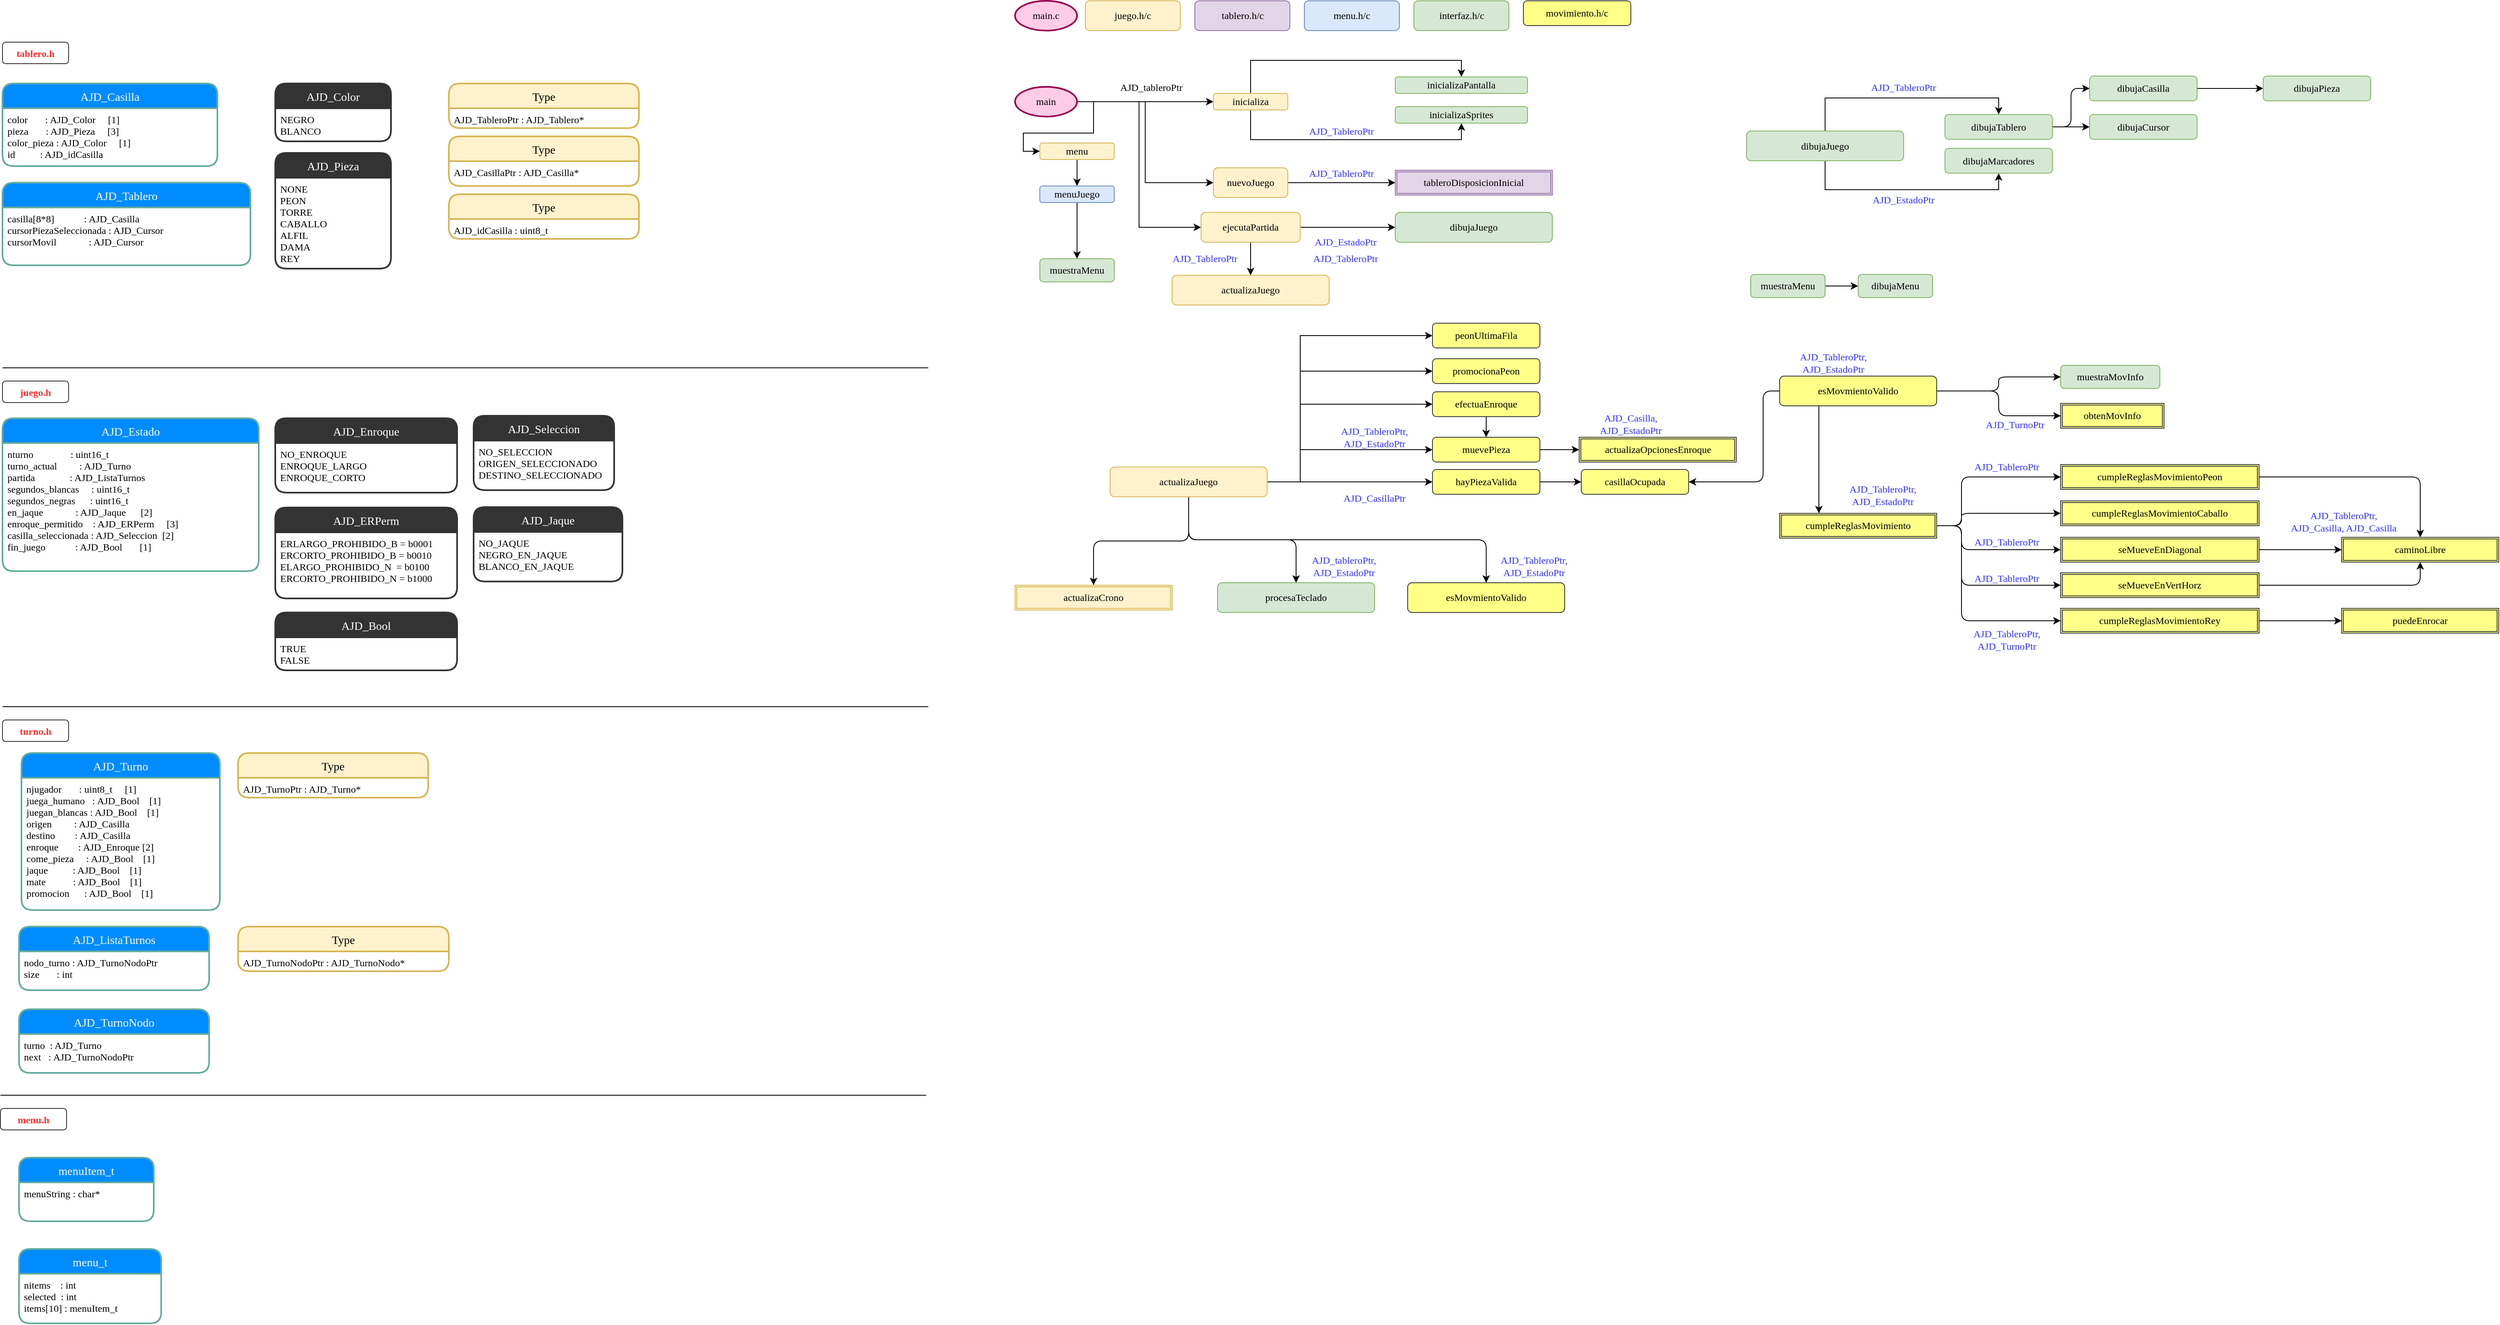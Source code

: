 <mxfile version="12.1.3" type="device" pages="1"><diagram id="zQfxaoqOVSF6XR4k9fx5" name="Page-1"><mxGraphModel dx="1606" dy="1242" grid="1" gridSize="10" guides="1" tooltips="1" connect="1" arrows="1" fold="1" page="0" pageScale="1" pageWidth="1169" pageHeight="827" math="0" shadow="0"><root><mxCell id="0"/><mxCell id="1" parent="0"/><mxCell id="9mrimBCahRJzXP1bLE8M-1" value="AJD_Casilla" style="swimlane;childLayout=stackLayout;horizontal=1;startSize=30;horizontalStack=0;fillColor=#008cff;fontColor=#FFFFFF;rounded=1;fontSize=14;fontStyle=0;strokeWidth=2;resizeParent=0;resizeLast=1;shadow=0;dashed=0;align=center;fontFamily=Monaco;glass=0;swimlaneLine=1;comic=0;strokeColor=#67AB9F;spacingTop=0;spacingLeft=0;spacingBottom=0;spacingRight=0;spacing=0;labelBorderColor=none;" parent="1" vertex="1"><mxGeometry x="30" y="60" width="260" height="100" as="geometry"/></mxCell><mxCell id="9mrimBCahRJzXP1bLE8M-2" value="color       : AJD_Color     [1]&#10;pieza       : AJD_Pieza     [3]&#10;color_pieza : AJD_Color     [1]&#10;id          : AJD_idCasilla" style="align=left;strokeColor=none;fillColor=none;spacingLeft=4;fontSize=12;verticalAlign=top;resizable=0;rotatable=0;part=1;fontFamily=Monaco;labelBackgroundColor=#ffffff;" parent="9mrimBCahRJzXP1bLE8M-1" vertex="1"><mxGeometry y="30" width="260" height="70" as="geometry"/></mxCell><mxCell id="9mrimBCahRJzXP1bLE8M-3" value="AJD_Color" style="swimlane;childLayout=stackLayout;horizontal=1;startSize=30;horizontalStack=0;fillColor=#333333;rounded=1;fontSize=14;fontStyle=0;strokeWidth=2;resizeParent=0;resizeLast=1;shadow=0;dashed=0;align=center;fontFamily=Monaco;glass=0;swimlaneLine=1;comic=0;strokeColor=#333333;spacingTop=0;spacingLeft=0;spacingBottom=0;spacingRight=0;spacing=0;labelBorderColor=none;swimlaneFillColor=none;fontColor=#FFFFFF;" parent="1" vertex="1"><mxGeometry x="360" y="60" width="140" height="70" as="geometry"><mxRectangle x="280" y="50" width="110" height="30" as="alternateBounds"/></mxGeometry></mxCell><mxCell id="9mrimBCahRJzXP1bLE8M-4" value="NEGRO&#10;BLANCO" style="align=left;strokeColor=none;fillColor=none;spacingLeft=4;fontSize=12;verticalAlign=top;resizable=0;rotatable=0;part=1;fontFamily=Monaco;labelBackgroundColor=#ffffff;" parent="9mrimBCahRJzXP1bLE8M-3" vertex="1"><mxGeometry y="30" width="140" height="40" as="geometry"/></mxCell><mxCell id="9mrimBCahRJzXP1bLE8M-8" value="AJD_Pieza" style="swimlane;childLayout=stackLayout;horizontal=1;startSize=30;horizontalStack=0;fillColor=#333333;rounded=1;fontSize=14;fontStyle=0;strokeWidth=2;resizeParent=0;resizeLast=1;shadow=0;dashed=0;align=center;fontFamily=Monaco;glass=0;swimlaneLine=1;comic=0;strokeColor=#333333;spacingTop=0;spacingLeft=0;spacingBottom=0;spacingRight=0;spacing=0;labelBorderColor=none;swimlaneFillColor=none;fontColor=#FFFFFF;" parent="1" vertex="1"><mxGeometry x="360" y="144" width="140" height="140" as="geometry"><mxRectangle x="440" y="50" width="110" height="30" as="alternateBounds"/></mxGeometry></mxCell><mxCell id="9mrimBCahRJzXP1bLE8M-9" value="NONE&#10;PEON&#10;TORRE&#10;CABALLO&#10;ALFIL&#10;DAMA&#10;REY" style="align=left;strokeColor=none;fillColor=none;spacingLeft=4;fontSize=12;verticalAlign=top;resizable=0;rotatable=0;part=1;fontFamily=Monaco;labelBackgroundColor=#ffffff;" parent="9mrimBCahRJzXP1bLE8M-8" vertex="1"><mxGeometry y="30" width="140" height="110" as="geometry"/></mxCell><mxCell id="9mrimBCahRJzXP1bLE8M-11" value="Type" style="swimlane;childLayout=stackLayout;horizontal=1;startSize=30;horizontalStack=0;fillColor=#fff2cc;rounded=1;fontSize=14;fontStyle=0;strokeWidth=2;resizeParent=0;resizeLast=1;shadow=0;dashed=0;align=center;fontFamily=Monaco;glass=0;swimlaneLine=1;comic=0;strokeColor=#d6b656;spacingTop=0;spacingLeft=0;spacingBottom=0;spacingRight=0;spacing=0;labelBorderColor=none;swimlaneFillColor=none;" parent="1" vertex="1"><mxGeometry x="570" y="194" width="230" height="54" as="geometry"><mxRectangle x="280" y="50" width="110" height="30" as="alternateBounds"/></mxGeometry></mxCell><mxCell id="9mrimBCahRJzXP1bLE8M-12" value="AJD_idCasilla : uint8_t" style="align=left;strokeColor=none;fillColor=none;spacingLeft=4;fontSize=12;verticalAlign=top;resizable=0;rotatable=0;part=1;fontFamily=Monaco;labelBackgroundColor=#ffffff;" parent="9mrimBCahRJzXP1bLE8M-11" vertex="1"><mxGeometry y="30" width="230" height="24" as="geometry"/></mxCell><mxCell id="9mrimBCahRJzXP1bLE8M-33" value="Type" style="swimlane;childLayout=stackLayout;horizontal=1;startSize=30;horizontalStack=0;fillColor=#fff2cc;rounded=1;fontSize=14;fontStyle=0;strokeWidth=2;resizeParent=0;resizeLast=1;shadow=0;dashed=0;align=center;fontFamily=Monaco;glass=0;swimlaneLine=1;comic=0;strokeColor=#d6b656;spacingTop=0;spacingLeft=0;spacingBottom=0;spacingRight=0;spacing=0;labelBorderColor=none;swimlaneFillColor=none;" parent="1" vertex="1"><mxGeometry x="570" y="60" width="230" height="54" as="geometry"><mxRectangle x="280" y="50" width="110" height="30" as="alternateBounds"/></mxGeometry></mxCell><mxCell id="9mrimBCahRJzXP1bLE8M-34" value="AJD_TableroPtr : AJD_Tablero*" style="align=left;strokeColor=none;fillColor=none;spacingLeft=4;fontSize=12;verticalAlign=top;resizable=0;rotatable=0;part=1;fontFamily=Monaco;labelBackgroundColor=#ffffff;" parent="9mrimBCahRJzXP1bLE8M-33" vertex="1"><mxGeometry y="30" width="230" height="24" as="geometry"/></mxCell><mxCell id="9mrimBCahRJzXP1bLE8M-17" value="" style="line;strokeWidth=1;fillColor=none;align=left;verticalAlign=middle;spacingTop=-1;spacingLeft=3;spacingRight=3;rotatable=0;labelPosition=right;points=[];portConstraint=eastwest;rounded=1;shadow=0;glass=0;comic=0;labelBackgroundColor=#FFF2CC;fontFamily=Monaco;fontColor=#FF3333;html=0;" parent="1" vertex="1"><mxGeometry x="30" y="400" width="1120" height="8" as="geometry"/></mxCell><mxCell id="9mrimBCahRJzXP1bLE8M-18" value="tablero.h" style="text;align=center;fontStyle=1;verticalAlign=middle;spacingLeft=3;spacingRight=3;strokeColor=#333333;rotatable=0;points=[[0,0.5],[1,0.5]];portConstraint=eastwest;rounded=1;shadow=0;glass=0;comic=0;labelBackgroundColor=none;fillColor=#FFFFFF;fontFamily=Monaco;fontColor=#FF3333;html=0;" parent="1" vertex="1"><mxGeometry x="30" y="10" width="80" height="26" as="geometry"/></mxCell><mxCell id="9mrimBCahRJzXP1bLE8M-20" value="juego.h" style="text;align=center;fontStyle=1;verticalAlign=middle;spacingLeft=3;spacingRight=3;strokeColor=#333333;rotatable=0;points=[[0,0.5],[1,0.5]];portConstraint=eastwest;rounded=1;shadow=0;glass=0;comic=0;labelBackgroundColor=none;fillColor=#FFFFFF;fontFamily=Monaco;fontColor=#FF3333;html=0;" parent="1" vertex="1"><mxGeometry x="30" y="420" width="80" height="26" as="geometry"/></mxCell><mxCell id="9mrimBCahRJzXP1bLE8M-24" value="AJD_Estado" style="swimlane;childLayout=stackLayout;horizontal=1;startSize=30;horizontalStack=0;fillColor=#008cff;fontColor=#FFFFFF;rounded=1;fontSize=14;fontStyle=0;strokeWidth=2;resizeParent=0;resizeLast=1;shadow=0;dashed=0;align=center;fontFamily=Monaco;glass=0;swimlaneLine=1;comic=0;strokeColor=#67AB9F;spacingTop=0;spacingLeft=0;spacingBottom=0;spacingRight=0;spacing=0;labelBorderColor=none;" parent="1" vertex="1"><mxGeometry x="30" y="465" width="310" height="185" as="geometry"/></mxCell><mxCell id="9mrimBCahRJzXP1bLE8M-25" value="nturno               : uint16_t       &#10;turno_actual         : AJD_Turno&#10;partida              : AJD_ListaTurnos&#10;segundos_blancas     : uint16_t       &#10;segundos_negras      : uint16_t       &#10;en_jaque             : AJD_Jaque      [2]&#10;enroque_permitido    : AJD_ERPerm     [3]&#10;casilla_seleccionada : AJD_Seleccion  [2]&#10;fin_juego            : AJD_Bool       [1]&#10;" style="align=left;strokeColor=none;fillColor=none;spacingLeft=4;fontSize=12;verticalAlign=top;resizable=0;rotatable=0;part=1;fontFamily=Monaco;labelBackgroundColor=#ffffff;" parent="9mrimBCahRJzXP1bLE8M-24" vertex="1"><mxGeometry y="30" width="310" height="155" as="geometry"/></mxCell><mxCell id="9mrimBCahRJzXP1bLE8M-27" value="AJD_Turno" style="swimlane;childLayout=stackLayout;horizontal=1;startSize=30;horizontalStack=0;fillColor=#008cff;fontColor=#FFFFFF;rounded=1;fontSize=14;fontStyle=0;strokeWidth=2;resizeParent=0;resizeLast=1;shadow=0;dashed=0;align=center;fontFamily=Monaco;glass=0;swimlaneLine=1;comic=0;strokeColor=#67AB9F;spacingTop=0;spacingLeft=0;spacingBottom=0;spacingRight=0;spacing=0;labelBorderColor=none;" parent="1" vertex="1"><mxGeometry x="53" y="870" width="240" height="190" as="geometry"/></mxCell><mxCell id="9mrimBCahRJzXP1bLE8M-28" value="njugador       : uint8_t     [1]&#10;juega_humano   : AJD_Bool    [1]&#10;juegan_blancas : AJD_Bool    [1]&#10;origen         : AJD_Casilla &#10;destino        : AJD_Casilla&#10;enroque        : AJD_Enroque [2]&#10;come_pieza     : AJD_Bool    [1]&#10;jaque          : AJD_Bool    [1]&#10;mate           : AJD_Bool    [1]&#10;promocion      : AJD_Bool    [1]" style="align=left;strokeColor=none;fillColor=none;spacingLeft=4;fontSize=12;verticalAlign=top;resizable=0;rotatable=0;part=1;fontFamily=Monaco;labelBackgroundColor=#ffffff;" parent="9mrimBCahRJzXP1bLE8M-27" vertex="1"><mxGeometry y="30" width="240" height="160" as="geometry"/></mxCell><mxCell id="9mrimBCahRJzXP1bLE8M-29" value="turno.h" style="text;align=center;fontStyle=1;verticalAlign=middle;spacingLeft=3;spacingRight=3;strokeColor=#333333;rotatable=0;points=[[0,0.5],[1,0.5]];portConstraint=eastwest;rounded=1;shadow=0;glass=0;comic=0;labelBackgroundColor=none;fillColor=#FFFFFF;fontFamily=Monaco;fontColor=#FF3333;html=0;" parent="1" vertex="1"><mxGeometry x="30" y="830" width="80" height="26" as="geometry"/></mxCell><mxCell id="9mrimBCahRJzXP1bLE8M-30" value="AJD_Enroque" style="swimlane;childLayout=stackLayout;horizontal=1;startSize=30;horizontalStack=0;fillColor=#333333;rounded=1;fontSize=14;fontStyle=0;strokeWidth=2;resizeParent=0;resizeLast=1;shadow=0;dashed=0;align=center;fontFamily=Monaco;glass=0;swimlaneLine=1;comic=0;strokeColor=#333333;spacingTop=0;spacingLeft=0;spacingBottom=0;spacingRight=0;spacing=0;labelBorderColor=none;swimlaneFillColor=none;fontColor=#FFFFFF;" parent="1" vertex="1"><mxGeometry x="360" y="465" width="220" height="90" as="geometry"><mxRectangle x="280" y="50" width="110" height="30" as="alternateBounds"/></mxGeometry></mxCell><mxCell id="9mrimBCahRJzXP1bLE8M-31" value="NO_ENROQUE &#10;ENROQUE_LARGO&#10;ENROQUE_CORTO" style="align=left;strokeColor=none;fillColor=none;spacingLeft=4;fontSize=12;verticalAlign=top;resizable=0;rotatable=0;part=1;fontFamily=Monaco;labelBackgroundColor=#ffffff;" parent="9mrimBCahRJzXP1bLE8M-30" vertex="1"><mxGeometry y="30" width="220" height="60" as="geometry"/></mxCell><mxCell id="9mrimBCahRJzXP1bLE8M-32" value="" style="line;strokeWidth=1;fillColor=none;align=left;verticalAlign=middle;spacingTop=-1;spacingLeft=3;spacingRight=3;rotatable=0;labelPosition=right;points=[];portConstraint=eastwest;rounded=1;shadow=0;glass=0;comic=0;labelBackgroundColor=#FFF2CC;fontFamily=Monaco;fontColor=#FF3333;html=0;" parent="1" vertex="1"><mxGeometry x="30" y="810" width="1120" height="8" as="geometry"/></mxCell><mxCell id="9mrimBCahRJzXP1bLE8M-35" value="Type" style="swimlane;childLayout=stackLayout;horizontal=1;startSize=30;horizontalStack=0;fillColor=#fff2cc;rounded=1;fontSize=14;fontStyle=0;strokeWidth=2;resizeParent=0;resizeLast=1;shadow=0;dashed=0;align=center;fontFamily=Monaco;glass=0;swimlaneLine=1;comic=0;strokeColor=#d6b656;spacingTop=0;spacingLeft=0;spacingBottom=0;spacingRight=0;spacing=0;labelBorderColor=none;swimlaneFillColor=none;" parent="1" vertex="1"><mxGeometry x="570" y="124" width="230" height="60" as="geometry"><mxRectangle x="280" y="50" width="110" height="30" as="alternateBounds"/></mxGeometry></mxCell><mxCell id="9mrimBCahRJzXP1bLE8M-36" value="AJD_CasillaPtr : AJD_Casilla*" style="align=left;strokeColor=none;fillColor=none;spacingLeft=4;fontSize=12;verticalAlign=top;resizable=0;rotatable=0;part=1;fontFamily=Monaco;labelBackgroundColor=#ffffff;" parent="9mrimBCahRJzXP1bLE8M-35" vertex="1"><mxGeometry y="30" width="230" height="30" as="geometry"/></mxCell><mxCell id="9mrimBCahRJzXP1bLE8M-39" value="AJD_Tablero" style="swimlane;childLayout=stackLayout;horizontal=1;startSize=30;horizontalStack=0;fillColor=#008cff;fontColor=#FFFFFF;rounded=1;fontSize=14;fontStyle=0;strokeWidth=2;resizeParent=0;resizeLast=1;shadow=0;dashed=0;align=center;fontFamily=Monaco;glass=0;swimlaneLine=1;comic=0;strokeColor=#67AB9F;spacingTop=0;spacingLeft=0;spacingBottom=0;spacingRight=0;spacing=0;labelBorderColor=none;" parent="1" vertex="1"><mxGeometry x="30" y="180" width="300" height="100" as="geometry"/></mxCell><mxCell id="9mrimBCahRJzXP1bLE8M-40" value="casilla[8*8]            : AJD_Casilla &#10;cursorPiezaSeleccionada : AJD_Cursor  &#10;cursorMovil             : AJD_Cursor " style="align=left;strokeColor=none;fillColor=none;spacingLeft=4;fontSize=12;verticalAlign=top;resizable=0;rotatable=0;part=1;fontFamily=Monaco;labelBackgroundColor=#ffffff;" parent="9mrimBCahRJzXP1bLE8M-39" vertex="1"><mxGeometry y="30" width="300" height="70" as="geometry"/></mxCell><mxCell id="9mrimBCahRJzXP1bLE8M-41" value="AJD_Jaque" style="swimlane;childLayout=stackLayout;horizontal=1;startSize=30;horizontalStack=0;fillColor=#333333;rounded=1;fontSize=14;fontStyle=0;strokeWidth=2;resizeParent=0;resizeLast=1;shadow=0;dashed=0;align=center;fontFamily=Monaco;glass=0;swimlaneLine=1;comic=0;strokeColor=#333333;spacingTop=0;spacingLeft=0;spacingBottom=0;spacingRight=0;spacing=0;labelBorderColor=none;swimlaneFillColor=none;fontColor=#FFFFFF;" parent="1" vertex="1"><mxGeometry x="600" y="572.5" width="180" height="90" as="geometry"><mxRectangle x="280" y="50" width="110" height="30" as="alternateBounds"/></mxGeometry></mxCell><mxCell id="9mrimBCahRJzXP1bLE8M-42" value="NO_JAQUE&#10;NEGRO_EN_JAQUE&#10;BLANCO_EN_JAQUE&#10;" style="align=left;strokeColor=none;fillColor=none;spacingLeft=4;fontSize=12;verticalAlign=top;resizable=0;rotatable=0;part=1;fontFamily=Monaco;labelBackgroundColor=#ffffff;" parent="9mrimBCahRJzXP1bLE8M-41" vertex="1"><mxGeometry y="30" width="180" height="60" as="geometry"/></mxCell><mxCell id="9mrimBCahRJzXP1bLE8M-43" value="AJD_ERPerm" style="swimlane;childLayout=stackLayout;horizontal=1;startSize=30;horizontalStack=0;fillColor=#333333;rounded=1;fontSize=14;fontStyle=0;strokeWidth=2;resizeParent=0;resizeLast=1;shadow=0;dashed=0;align=center;fontFamily=Monaco;glass=0;swimlaneLine=1;comic=0;strokeColor=#333333;spacingTop=0;spacingLeft=0;spacingBottom=0;spacingRight=0;spacing=0;labelBorderColor=none;swimlaneFillColor=none;fontColor=#FFFFFF;" parent="1" vertex="1"><mxGeometry x="360" y="573" width="220" height="110" as="geometry"><mxRectangle x="280" y="50" width="110" height="30" as="alternateBounds"/></mxGeometry></mxCell><mxCell id="9mrimBCahRJzXP1bLE8M-44" value="ERLARGO_PROHIBIDO_B = b0001&#10;ERCORTO_PROHIBIDO_B = b0010&#10;ELARGO_PROHIBIDO_N  = b0100&#10;ERCORTO_PROHIBIDO_N = b1000" style="align=left;strokeColor=none;fillColor=none;spacingLeft=4;fontSize=12;verticalAlign=top;resizable=0;rotatable=0;part=1;fontFamily=Monaco;labelBackgroundColor=#ffffff;" parent="9mrimBCahRJzXP1bLE8M-43" vertex="1"><mxGeometry y="30" width="220" height="80" as="geometry"/></mxCell><mxCell id="9mrimBCahRJzXP1bLE8M-45" value="AJD_Seleccion" style="swimlane;childLayout=stackLayout;horizontal=1;startSize=30;horizontalStack=0;fillColor=#333333;rounded=1;fontSize=14;fontStyle=0;strokeWidth=2;resizeParent=0;resizeLast=1;shadow=0;dashed=0;align=center;fontFamily=Monaco;glass=0;swimlaneLine=1;comic=0;strokeColor=#333333;spacingTop=0;spacingLeft=0;spacingBottom=0;spacingRight=0;spacing=0;labelBorderColor=none;swimlaneFillColor=none;fontColor=#FFFFFF;" parent="1" vertex="1"><mxGeometry x="600" y="462" width="170" height="90" as="geometry"><mxRectangle x="280" y="50" width="110" height="30" as="alternateBounds"/></mxGeometry></mxCell><mxCell id="9mrimBCahRJzXP1bLE8M-46" value="NO_SELECCION&#10;ORIGEN_SELECCIONADO&#10;DESTINO_SELECCIONADO" style="align=left;strokeColor=none;fillColor=none;spacingLeft=4;fontSize=12;verticalAlign=top;resizable=0;rotatable=0;part=1;fontFamily=Monaco;labelBackgroundColor=#ffffff;" parent="9mrimBCahRJzXP1bLE8M-45" vertex="1"><mxGeometry y="30" width="170" height="60" as="geometry"/></mxCell><mxCell id="9mrimBCahRJzXP1bLE8M-47" value="Type" style="swimlane;childLayout=stackLayout;horizontal=1;startSize=30;horizontalStack=0;fillColor=#fff2cc;rounded=1;fontSize=14;fontStyle=0;strokeWidth=2;resizeParent=0;resizeLast=1;shadow=0;dashed=0;align=center;fontFamily=Monaco;glass=0;swimlaneLine=1;comic=0;strokeColor=#d6b656;spacingTop=0;spacingLeft=0;spacingBottom=0;spacingRight=0;spacing=0;labelBorderColor=none;swimlaneFillColor=none;" parent="1" vertex="1"><mxGeometry x="315" y="870" width="230" height="54" as="geometry"><mxRectangle x="280" y="50" width="110" height="30" as="alternateBounds"/></mxGeometry></mxCell><mxCell id="9mrimBCahRJzXP1bLE8M-48" value="AJD_TurnoPtr : AJD_Turno*" style="align=left;strokeColor=none;fillColor=none;spacingLeft=4;fontSize=12;verticalAlign=top;resizable=0;rotatable=0;part=1;fontFamily=Monaco;labelBackgroundColor=#ffffff;" parent="9mrimBCahRJzXP1bLE8M-47" vertex="1"><mxGeometry y="30" width="230" height="24" as="geometry"/></mxCell><mxCell id="9mrimBCahRJzXP1bLE8M-49" value="AJD_ListaTurnos" style="swimlane;childLayout=stackLayout;horizontal=1;startSize=30;horizontalStack=0;fillColor=#008cff;fontColor=#FFFFFF;rounded=1;fontSize=14;fontStyle=0;strokeWidth=2;resizeParent=0;resizeLast=1;shadow=0;dashed=0;align=center;fontFamily=Monaco;glass=0;swimlaneLine=1;comic=0;strokeColor=#67AB9F;spacingTop=0;spacingLeft=0;spacingBottom=0;spacingRight=0;spacing=0;labelBorderColor=none;" parent="1" vertex="1"><mxGeometry x="50" y="1080" width="230" height="77" as="geometry"/></mxCell><mxCell id="9mrimBCahRJzXP1bLE8M-50" value="nodo_turno : AJD_TurnoNodoPtr&#10;size       : int" style="align=left;strokeColor=none;fillColor=none;spacingLeft=4;fontSize=12;verticalAlign=top;resizable=0;rotatable=0;part=1;fontFamily=Monaco;labelBackgroundColor=#ffffff;" parent="9mrimBCahRJzXP1bLE8M-49" vertex="1"><mxGeometry y="30" width="230" height="47" as="geometry"/></mxCell><mxCell id="9mrimBCahRJzXP1bLE8M-51" value="AJD_TurnoNodo" style="swimlane;childLayout=stackLayout;horizontal=1;startSize=30;horizontalStack=0;fillColor=#008cff;fontColor=#FFFFFF;rounded=1;fontSize=14;fontStyle=0;strokeWidth=2;resizeParent=0;resizeLast=1;shadow=0;dashed=0;align=center;fontFamily=Monaco;glass=0;swimlaneLine=1;comic=0;strokeColor=#67AB9F;spacingTop=0;spacingLeft=0;spacingBottom=0;spacingRight=0;spacing=0;labelBorderColor=none;" parent="1" vertex="1"><mxGeometry x="50" y="1180" width="230" height="77" as="geometry"/></mxCell><mxCell id="9mrimBCahRJzXP1bLE8M-52" value="turno  : AJD_Turno&#10;next   : AJD_TurnoNodoPtr" style="align=left;strokeColor=none;fillColor=none;spacingLeft=4;fontSize=12;verticalAlign=top;resizable=0;rotatable=0;part=1;fontFamily=Monaco;labelBackgroundColor=#ffffff;" parent="9mrimBCahRJzXP1bLE8M-51" vertex="1"><mxGeometry y="30" width="230" height="47" as="geometry"/></mxCell><mxCell id="9mrimBCahRJzXP1bLE8M-54" value="Type" style="swimlane;childLayout=stackLayout;horizontal=1;startSize=30;horizontalStack=0;fillColor=#fff2cc;rounded=1;fontSize=14;fontStyle=0;strokeWidth=2;resizeParent=0;resizeLast=1;shadow=0;dashed=0;align=center;fontFamily=Monaco;glass=0;swimlaneLine=1;comic=0;strokeColor=#d6b656;spacingTop=0;spacingLeft=0;spacingBottom=0;spacingRight=0;spacing=0;labelBorderColor=none;swimlaneFillColor=none;" parent="1" vertex="1"><mxGeometry x="315" y="1080" width="255" height="54" as="geometry"><mxRectangle x="280" y="50" width="110" height="30" as="alternateBounds"/></mxGeometry></mxCell><mxCell id="9mrimBCahRJzXP1bLE8M-55" value="AJD_TurnoNodoPtr : AJD_TurnoNodo*" style="align=left;strokeColor=none;fillColor=none;spacingLeft=4;fontSize=12;verticalAlign=top;resizable=0;rotatable=0;part=1;fontFamily=Monaco;labelBackgroundColor=#ffffff;" parent="9mrimBCahRJzXP1bLE8M-54" vertex="1"><mxGeometry y="30" width="255" height="24" as="geometry"/></mxCell><mxCell id="jd3iiRORUSYObwr9IQbr-2" value="AJD_Bool" style="swimlane;childLayout=stackLayout;horizontal=1;startSize=30;horizontalStack=0;fillColor=#333333;rounded=1;fontSize=14;fontStyle=0;strokeWidth=2;resizeParent=0;resizeLast=1;shadow=0;dashed=0;align=center;fontFamily=Monaco;glass=0;swimlaneLine=1;comic=0;strokeColor=#333333;spacingTop=0;spacingLeft=0;spacingBottom=0;spacingRight=0;spacing=0;labelBorderColor=none;swimlaneFillColor=none;fontColor=#FFFFFF;" parent="1" vertex="1"><mxGeometry x="360" y="700" width="220" height="70" as="geometry"><mxRectangle x="280" y="50" width="110" height="30" as="alternateBounds"/></mxGeometry></mxCell><mxCell id="jd3iiRORUSYObwr9IQbr-3" value="TRUE&#10;FALSE" style="align=left;strokeColor=none;fillColor=none;spacingLeft=4;fontSize=12;verticalAlign=top;resizable=0;rotatable=0;part=1;fontFamily=Monaco;labelBackgroundColor=#ffffff;" parent="jd3iiRORUSYObwr9IQbr-2" vertex="1"><mxGeometry y="30" width="220" height="40" as="geometry"/></mxCell><mxCell id="8O5giBLAOMgONJkZpwer-6" style="edgeStyle=orthogonalEdgeStyle;rounded=0;orthogonalLoop=1;jettySize=auto;html=1;exitX=0.5;exitY=0;exitDx=0;exitDy=0;entryX=0.5;entryY=0;entryDx=0;entryDy=0;" parent="1" source="LcUVL3EZc08em3406ksH-3" target="LcUVL3EZc08em3406ksH-9" edge="1"><mxGeometry relative="1" as="geometry"/></mxCell><mxCell id="8O5giBLAOMgONJkZpwer-8" style="edgeStyle=orthogonalEdgeStyle;rounded=0;orthogonalLoop=1;jettySize=auto;html=1;exitX=0.5;exitY=1;exitDx=0;exitDy=0;entryX=0.5;entryY=1;entryDx=0;entryDy=0;" parent="1" source="LcUVL3EZc08em3406ksH-3" target="LcUVL3EZc08em3406ksH-10" edge="1"><mxGeometry relative="1" as="geometry"/></mxCell><mxCell id="LcUVL3EZc08em3406ksH-3" value="inicializa" style="rounded=1;whiteSpace=wrap;html=1;fontFamily=Monaco;fillColor=#fff2cc;strokeColor=#d6b656;" parent="1" vertex="1"><mxGeometry x="1495" y="72" width="90" height="20" as="geometry"/></mxCell><mxCell id="LcUVL3EZc08em3406ksH-4" value="tableroDisposicionInicial" style="shape=ext;double=1;rounded=0;whiteSpace=wrap;html=1;fontFamily=Monaco;fillColor=#e1d5e7;strokeColor=#9673a6;" parent="1" vertex="1"><mxGeometry x="1715" y="165" width="190" height="30" as="geometry"/></mxCell><mxCell id="LcUVL3EZc08em3406ksH-7" style="edgeStyle=orthogonalEdgeStyle;rounded=0;orthogonalLoop=1;jettySize=auto;html=1;exitX=1;exitY=0.5;exitDx=0;exitDy=0;exitPerimeter=0;fontFamily=Monaco;" parent="1" source="LcUVL3EZc08em3406ksH-5" target="LcUVL3EZc08em3406ksH-3" edge="1"><mxGeometry relative="1" as="geometry"/></mxCell><mxCell id="LcUVL3EZc08em3406ksH-19" style="edgeStyle=orthogonalEdgeStyle;rounded=0;orthogonalLoop=1;jettySize=auto;html=1;exitX=1;exitY=0.5;exitDx=0;exitDy=0;exitPerimeter=0;entryX=0;entryY=0.5;entryDx=0;entryDy=0;fontFamily=Monaco;" parent="1" source="LcUVL3EZc08em3406ksH-5" target="LcUVL3EZc08em3406ksH-16" edge="1"><mxGeometry relative="1" as="geometry"/></mxCell><mxCell id="LcUVL3EZc08em3406ksH-20" style="edgeStyle=orthogonalEdgeStyle;rounded=0;orthogonalLoop=1;jettySize=auto;html=1;exitX=1;exitY=0.5;exitDx=0;exitDy=0;exitPerimeter=0;entryX=0;entryY=0.5;entryDx=0;entryDy=0;fontFamily=Monaco;" parent="1" source="LcUVL3EZc08em3406ksH-5" target="LcUVL3EZc08em3406ksH-18" edge="1"><mxGeometry relative="1" as="geometry"/></mxCell><mxCell id="IJX_t83rrkzG_IqqbTQi-6" style="edgeStyle=orthogonalEdgeStyle;rounded=0;orthogonalLoop=1;jettySize=auto;html=1;exitX=1;exitY=0.5;exitDx=0;exitDy=0;exitPerimeter=0;entryX=0;entryY=0.5;entryDx=0;entryDy=0;" parent="1" source="LcUVL3EZc08em3406ksH-5" target="IJX_t83rrkzG_IqqbTQi-3" edge="1"><mxGeometry relative="1" as="geometry"><Array as="points"><mxPoint x="1405" y="82"/><mxPoint x="1405" y="234"/></Array></mxGeometry></mxCell><mxCell id="LcUVL3EZc08em3406ksH-5" value="main" style="strokeWidth=2;html=1;shape=mxgraph.flowchart.start_1;whiteSpace=wrap;fontFamily=Monaco;strokeColor=#99004D;fillColor=#FFCCE6;" parent="1" vertex="1"><mxGeometry x="1255" y="64" width="75" height="36" as="geometry"/></mxCell><mxCell id="LcUVL3EZc08em3406ksH-8" value="AJD_tableroPtr" style="text;html=1;strokeColor=none;fillColor=none;align=center;verticalAlign=middle;whiteSpace=wrap;rounded=0;fontFamily=Monaco;" parent="1" vertex="1"><mxGeometry x="1365" y="55" width="110" height="20" as="geometry"/></mxCell><mxCell id="LcUVL3EZc08em3406ksH-9" value="inicializaPantalla" style="rounded=1;whiteSpace=wrap;html=1;fontFamily=Monaco;fillColor=#d5e8d4;strokeColor=#82b366;" parent="1" vertex="1"><mxGeometry x="1715" y="52" width="160" height="20" as="geometry"/></mxCell><mxCell id="LcUVL3EZc08em3406ksH-10" value="inicializaSprites" style="rounded=1;whiteSpace=wrap;html=1;fontFamily=Monaco;fillColor=#d5e8d4;strokeColor=#82b366;" parent="1" vertex="1"><mxGeometry x="1715" y="88" width="160" height="20" as="geometry"/></mxCell><mxCell id="LcUVL3EZc08em3406ksH-14" value="AJD_TableroPtr" style="text;html=1;strokeColor=none;fillColor=none;align=center;verticalAlign=middle;whiteSpace=wrap;rounded=0;fontFamily=Monaco;fontColor=#3333FF;" parent="1" vertex="1"><mxGeometry x="1595" y="108" width="110" height="20" as="geometry"/></mxCell><mxCell id="IJX_t83rrkzG_IqqbTQi-10" value="" style="edgeStyle=orthogonalEdgeStyle;rounded=0;orthogonalLoop=1;jettySize=auto;html=1;" parent="1" source="LcUVL3EZc08em3406ksH-16" target="IJX_t83rrkzG_IqqbTQi-9" edge="1"><mxGeometry relative="1" as="geometry"/></mxCell><mxCell id="LcUVL3EZc08em3406ksH-16" value="menu" style="rounded=1;whiteSpace=wrap;html=1;fontFamily=Monaco;fillColor=#fff2cc;strokeColor=#d6b656;" parent="1" vertex="1"><mxGeometry x="1285" y="132" width="90" height="20" as="geometry"/></mxCell><mxCell id="8O5giBLAOMgONJkZpwer-27" value="" style="edgeStyle=orthogonalEdgeStyle;rounded=1;orthogonalLoop=1;jettySize=auto;html=1;" parent="1" source="IJX_t83rrkzG_IqqbTQi-9" target="8O5giBLAOMgONJkZpwer-26" edge="1"><mxGeometry relative="1" as="geometry"/></mxCell><mxCell id="IJX_t83rrkzG_IqqbTQi-9" value="menuJuego" style="rounded=1;whiteSpace=wrap;html=1;fontFamily=Monaco;fillColor=#dae8fc;strokeColor=#6c8ebf;" parent="1" vertex="1"><mxGeometry x="1285" y="184" width="90" height="20" as="geometry"/></mxCell><mxCell id="8O5giBLAOMgONJkZpwer-26" value="muestraMenu" style="rounded=1;whiteSpace=wrap;html=1;fontFamily=Monaco;fillColor=#d5e8d4;strokeColor=#82b366;" parent="1" vertex="1"><mxGeometry x="1285" y="272" width="90" height="28" as="geometry"/></mxCell><mxCell id="LcUVL3EZc08em3406ksH-21" style="edgeStyle=orthogonalEdgeStyle;rounded=0;orthogonalLoop=1;jettySize=auto;html=1;exitX=1;exitY=0.5;exitDx=0;exitDy=0;fontFamily=Monaco;" parent="1" source="LcUVL3EZc08em3406ksH-18" target="LcUVL3EZc08em3406ksH-4" edge="1"><mxGeometry relative="1" as="geometry"/></mxCell><mxCell id="LcUVL3EZc08em3406ksH-18" value="nuevoJuego" style="rounded=1;whiteSpace=wrap;html=1;fontFamily=Monaco;fillColor=#fff2cc;strokeColor=#d6b656;" parent="1" vertex="1"><mxGeometry x="1495" y="162" width="90" height="36" as="geometry"/></mxCell><mxCell id="LcUVL3EZc08em3406ksH-22" value="AJD_TableroPtr" style="text;html=1;strokeColor=none;fillColor=none;align=center;verticalAlign=middle;whiteSpace=wrap;rounded=0;fontFamily=Monaco;fontColor=#3333FF;" parent="1" vertex="1"><mxGeometry x="1595" y="159" width="110" height="20" as="geometry"/></mxCell><mxCell id="IJX_t83rrkzG_IqqbTQi-5" value="" style="edgeStyle=orthogonalEdgeStyle;rounded=0;orthogonalLoop=1;jettySize=auto;html=1;" parent="1" source="IJX_t83rrkzG_IqqbTQi-3" target="IJX_t83rrkzG_IqqbTQi-4" edge="1"><mxGeometry relative="1" as="geometry"/></mxCell><mxCell id="8O5giBLAOMgONJkZpwer-2" style="edgeStyle=orthogonalEdgeStyle;rounded=0;orthogonalLoop=1;jettySize=auto;html=1;exitX=0.5;exitY=1;exitDx=0;exitDy=0;entryX=0.5;entryY=0;entryDx=0;entryDy=0;" parent="1" source="IJX_t83rrkzG_IqqbTQi-3" target="8O5giBLAOMgONJkZpwer-9" edge="1"><mxGeometry relative="1" as="geometry"/></mxCell><mxCell id="IJX_t83rrkzG_IqqbTQi-3" value="ejecutaPartida" style="rounded=1;whiteSpace=wrap;html=1;fontFamily=Monaco;fillColor=#fff2cc;strokeColor=#d6b656;" parent="1" vertex="1"><mxGeometry x="1480" y="216" width="120" height="36" as="geometry"/></mxCell><mxCell id="IJX_t83rrkzG_IqqbTQi-4" value="dibujaJuego" style="rounded=1;whiteSpace=wrap;html=1;fontFamily=Monaco;fillColor=#d5e8d4;strokeColor=#82b366;" parent="1" vertex="1"><mxGeometry x="1715" y="216" width="190" height="36" as="geometry"/></mxCell><mxCell id="IJX_t83rrkzG_IqqbTQi-12" value="" style="edgeStyle=orthogonalEdgeStyle;rounded=1;orthogonalLoop=1;jettySize=auto;html=1;entryX=0.5;entryY=0;entryDx=0;entryDy=0;" parent="1" source="IJX_t83rrkzG_IqqbTQi-7" target="8O5giBLAOMgONJkZpwer-19" edge="1"><mxGeometry relative="1" as="geometry"><mxPoint x="1320" y="670" as="targetPoint"/></mxGeometry></mxCell><mxCell id="IJX_t83rrkzG_IqqbTQi-14" value="" style="edgeStyle=orthogonalEdgeStyle;orthogonalLoop=1;jettySize=auto;html=1;rounded=1;" parent="1" source="IJX_t83rrkzG_IqqbTQi-7" target="IJX_t83rrkzG_IqqbTQi-13" edge="1"><mxGeometry relative="1" as="geometry"/></mxCell><mxCell id="IJX_t83rrkzG_IqqbTQi-20" value="" style="edgeStyle=orthogonalEdgeStyle;rounded=0;orthogonalLoop=1;jettySize=auto;html=1;fontColor=#3333FF;" parent="1" source="IJX_t83rrkzG_IqqbTQi-7" target="IJX_t83rrkzG_IqqbTQi-19" edge="1"><mxGeometry relative="1" as="geometry"/></mxCell><mxCell id="IJX_t83rrkzG_IqqbTQi-25" style="edgeStyle=orthogonalEdgeStyle;rounded=1;orthogonalLoop=1;jettySize=auto;html=1;exitX=0.5;exitY=1;exitDx=0;exitDy=0;fontColor=#3333FF;entryX=0.5;entryY=0;entryDx=0;entryDy=0;" parent="1" source="IJX_t83rrkzG_IqqbTQi-7" target="IJX_t83rrkzG_IqqbTQi-26" edge="1"><mxGeometry relative="1" as="geometry"><mxPoint x="1840" y="624" as="targetPoint"/></mxGeometry></mxCell><mxCell id="IJX_t83rrkzG_IqqbTQi-32" style="edgeStyle=orthogonalEdgeStyle;rounded=0;orthogonalLoop=1;jettySize=auto;html=1;exitX=1;exitY=0.5;exitDx=0;exitDy=0;fontColor=#3333FF;entryX=0;entryY=0.5;entryDx=0;entryDy=0;" parent="1" source="IJX_t83rrkzG_IqqbTQi-7" target="IJX_t83rrkzG_IqqbTQi-30" edge="1"><mxGeometry relative="1" as="geometry"><mxPoint x="1632.5" y="454" as="targetPoint"/><Array as="points"><mxPoint x="1600" y="542"/><mxPoint x="1600" y="503"/></Array></mxGeometry></mxCell><mxCell id="IJX_t83rrkzG_IqqbTQi-33" style="edgeStyle=orthogonalEdgeStyle;rounded=0;orthogonalLoop=1;jettySize=auto;html=1;exitX=1;exitY=0.5;exitDx=0;exitDy=0;entryX=0;entryY=0.5;entryDx=0;entryDy=0;fontColor=#3333FF;" parent="1" source="IJX_t83rrkzG_IqqbTQi-7" target="IJX_t83rrkzG_IqqbTQi-31" edge="1"><mxGeometry relative="1" as="geometry"><Array as="points"><mxPoint x="1600" y="542"/><mxPoint x="1600" y="448"/></Array></mxGeometry></mxCell><mxCell id="IJX_t83rrkzG_IqqbTQi-38" style="edgeStyle=orthogonalEdgeStyle;rounded=0;orthogonalLoop=1;jettySize=auto;html=1;exitX=1;exitY=0.5;exitDx=0;exitDy=0;entryX=0;entryY=0.5;entryDx=0;entryDy=0;fontColor=#3333FF;" parent="1" source="IJX_t83rrkzG_IqqbTQi-7" target="IJX_t83rrkzG_IqqbTQi-35" edge="1"><mxGeometry relative="1" as="geometry"><Array as="points"><mxPoint x="1600" y="542"/><mxPoint x="1600" y="365"/></Array></mxGeometry></mxCell><mxCell id="IJX_t83rrkzG_IqqbTQi-39" style="edgeStyle=orthogonalEdgeStyle;rounded=0;orthogonalLoop=1;jettySize=auto;html=1;exitX=1;exitY=0.5;exitDx=0;exitDy=0;entryX=0;entryY=0.5;entryDx=0;entryDy=0;fontColor=#3333FF;" parent="1" source="IJX_t83rrkzG_IqqbTQi-7" target="IJX_t83rrkzG_IqqbTQi-37" edge="1"><mxGeometry relative="1" as="geometry"><Array as="points"><mxPoint x="1600" y="542"/><mxPoint x="1600" y="408"/></Array></mxGeometry></mxCell><mxCell id="IJX_t83rrkzG_IqqbTQi-7" value="actualizaJuego" style="rounded=1;whiteSpace=wrap;html=1;fontFamily=Monaco;fillColor=#fff2cc;strokeColor=#d6b656;" parent="1" vertex="1"><mxGeometry x="1370" y="524" width="190" height="36" as="geometry"/></mxCell><mxCell id="Fs0EV7dhqo1cB_s403hh-35" value="" style="edgeStyle=orthogonalEdgeStyle;rounded=1;orthogonalLoop=1;jettySize=auto;html=1;" parent="1" source="IJX_t83rrkzG_IqqbTQi-19" target="Fs0EV7dhqo1cB_s403hh-34" edge="1"><mxGeometry relative="1" as="geometry"/></mxCell><mxCell id="IJX_t83rrkzG_IqqbTQi-19" value="hayPiezaValida" style="rounded=1;whiteSpace=wrap;html=1;fontFamily=Monaco;fillColor=#ffff88;strokeColor=#36393d;" parent="1" vertex="1"><mxGeometry x="1760" y="527" width="130" height="30" as="geometry"/></mxCell><mxCell id="Fs0EV7dhqo1cB_s403hh-34" value="casillaOcupada" style="rounded=1;whiteSpace=wrap;html=1;fontFamily=Monaco;fillColor=#ffff88;strokeColor=#36393d;" parent="1" vertex="1"><mxGeometry x="1940" y="527" width="130" height="30" as="geometry"/></mxCell><mxCell id="IJX_t83rrkzG_IqqbTQi-13" value="procesaTeclado" style="rounded=1;whiteSpace=wrap;html=1;fontFamily=Monaco;fillColor=#d5e8d4;strokeColor=#82b366;" parent="1" vertex="1"><mxGeometry x="1500" y="664" width="190" height="36" as="geometry"/></mxCell><mxCell id="IJX_t83rrkzG_IqqbTQi-15" value="AJD_TableroPtr" style="text;html=1;strokeColor=none;fillColor=none;align=center;verticalAlign=middle;whiteSpace=wrap;rounded=0;fontFamily=Monaco;fontColor=#3333FF;" parent="1" vertex="1"><mxGeometry x="1430" y="262" width="110" height="20" as="geometry"/></mxCell><mxCell id="IJX_t83rrkzG_IqqbTQi-16" value="AJD_EstadoPtr" style="text;html=1;strokeColor=none;fillColor=none;align=center;verticalAlign=middle;whiteSpace=wrap;rounded=0;fontFamily=Monaco;fontColor=#3333FF;" parent="1" vertex="1"><mxGeometry x="1600" y="242" width="110" height="20" as="geometry"/></mxCell><mxCell id="IJX_t83rrkzG_IqqbTQi-18" value="AJD_tableroPtr,&lt;br&gt;AJD_EstadoPtr" style="text;html=1;strokeColor=none;fillColor=none;align=center;verticalAlign=middle;whiteSpace=wrap;rounded=0;fontFamily=Monaco;fontColor=#3333FF;" parent="1" vertex="1"><mxGeometry x="1597.5" y="634" width="110" height="20" as="geometry"/></mxCell><mxCell id="IJX_t83rrkzG_IqqbTQi-22" value="AJD_TableroPtr, AJD_EstadoPtr" style="text;html=1;strokeColor=none;fillColor=none;align=center;verticalAlign=middle;whiteSpace=wrap;rounded=0;fontFamily=Monaco;fontColor=#3333FF;" parent="1" vertex="1"><mxGeometry x="1635" y="478" width="110" height="20" as="geometry"/></mxCell><mxCell id="IJX_t83rrkzG_IqqbTQi-24" value="AJD_CasillaPtr" style="text;html=1;strokeColor=none;fillColor=none;align=center;verticalAlign=middle;whiteSpace=wrap;rounded=0;fontFamily=Monaco;fontColor=#3333FF;" parent="1" vertex="1"><mxGeometry x="1635" y="552" width="110" height="20" as="geometry"/></mxCell><mxCell id="IJX_t83rrkzG_IqqbTQi-26" value="esMovmientoValido" style="rounded=1;whiteSpace=wrap;html=1;fontFamily=Monaco;fillColor=#ffff88;strokeColor=#36393d;" parent="1" vertex="1"><mxGeometry x="1730" y="664" width="190" height="36" as="geometry"/></mxCell><mxCell id="IJX_t83rrkzG_IqqbTQi-27" value="AJD_TableroPtr, AJD_EstadoPtr" style="text;html=1;strokeColor=none;fillColor=none;align=center;verticalAlign=middle;whiteSpace=wrap;rounded=0;fontFamily=Monaco;fontColor=#3333FF;" parent="1" vertex="1"><mxGeometry x="1827.5" y="634" width="110" height="20" as="geometry"/></mxCell><mxCell id="Fs0EV7dhqo1cB_s403hh-32" style="edgeStyle=orthogonalEdgeStyle;rounded=1;orthogonalLoop=1;jettySize=auto;html=1;exitX=1;exitY=0.5;exitDx=0;exitDy=0;entryX=0;entryY=0.5;entryDx=0;entryDy=0;" parent="1" source="IJX_t83rrkzG_IqqbTQi-30" target="Fs0EV7dhqo1cB_s403hh-31" edge="1"><mxGeometry relative="1" as="geometry"/></mxCell><mxCell id="IJX_t83rrkzG_IqqbTQi-30" value="muevePieza" style="rounded=1;whiteSpace=wrap;html=1;fontFamily=Monaco;fillColor=#ffff88;strokeColor=#36393d;" parent="1" vertex="1"><mxGeometry x="1760" y="488" width="130" height="30" as="geometry"/></mxCell><mxCell id="Fs0EV7dhqo1cB_s403hh-66" style="edgeStyle=orthogonalEdgeStyle;rounded=1;orthogonalLoop=1;jettySize=auto;html=1;exitX=0.5;exitY=1;exitDx=0;exitDy=0;entryX=0.5;entryY=0;entryDx=0;entryDy=0;" parent="1" source="IJX_t83rrkzG_IqqbTQi-31" target="IJX_t83rrkzG_IqqbTQi-30" edge="1"><mxGeometry relative="1" as="geometry"/></mxCell><mxCell id="IJX_t83rrkzG_IqqbTQi-31" value="efectuaEnroque" style="rounded=1;whiteSpace=wrap;html=1;fontFamily=Monaco;fillColor=#ffff88;strokeColor=#36393d;" parent="1" vertex="1"><mxGeometry x="1760" y="433" width="130" height="30" as="geometry"/></mxCell><mxCell id="IJX_t83rrkzG_IqqbTQi-35" value="peonUltimaFila" style="rounded=1;whiteSpace=wrap;html=1;fontFamily=Monaco;fillColor=#ffff88;strokeColor=#36393d;" parent="1" vertex="1"><mxGeometry x="1760" y="350" width="130" height="30" as="geometry"/></mxCell><mxCell id="IJX_t83rrkzG_IqqbTQi-37" value="promocionaPeon" style="rounded=1;whiteSpace=wrap;html=1;fontFamily=Monaco;fillColor=#ffff88;strokeColor=#36393d;" parent="1" vertex="1"><mxGeometry x="1760" y="393" width="130" height="30" as="geometry"/></mxCell><mxCell id="8O5giBLAOMgONJkZpwer-3" value="AJD_TableroPtr" style="text;html=1;strokeColor=none;fillColor=none;align=center;verticalAlign=middle;whiteSpace=wrap;rounded=0;fontFamily=Monaco;fontColor=#3333FF;" parent="1" vertex="1"><mxGeometry x="1600" y="262" width="110" height="20" as="geometry"/></mxCell><mxCell id="8O5giBLAOMgONJkZpwer-9" value="actualizaJuego" style="rounded=1;whiteSpace=wrap;html=1;fontFamily=Monaco;fillColor=#fff2cc;strokeColor=#d6b656;" parent="1" vertex="1"><mxGeometry x="1445" y="292" width="190" height="36" as="geometry"/></mxCell><mxCell id="8O5giBLAOMgONJkZpwer-13" style="edgeStyle=orthogonalEdgeStyle;rounded=0;orthogonalLoop=1;jettySize=auto;html=1;exitX=0.5;exitY=0;exitDx=0;exitDy=0;entryX=0.5;entryY=0;entryDx=0;entryDy=0;" parent="1" source="8O5giBLAOMgONJkZpwer-10" target="8O5giBLAOMgONJkZpwer-11" edge="1"><mxGeometry relative="1" as="geometry"/></mxCell><mxCell id="8O5giBLAOMgONJkZpwer-14" style="edgeStyle=orthogonalEdgeStyle;rounded=0;orthogonalLoop=1;jettySize=auto;html=1;exitX=0.5;exitY=1;exitDx=0;exitDy=0;entryX=0.5;entryY=1;entryDx=0;entryDy=0;" parent="1" source="8O5giBLAOMgONJkZpwer-10" target="8O5giBLAOMgONJkZpwer-12" edge="1"><mxGeometry relative="1" as="geometry"/></mxCell><mxCell id="8O5giBLAOMgONJkZpwer-10" value="dibujaJuego" style="rounded=1;whiteSpace=wrap;html=1;fontFamily=Monaco;fillColor=#d5e8d4;strokeColor=#82b366;" parent="1" vertex="1"><mxGeometry x="2140" y="117.5" width="190" height="36" as="geometry"/></mxCell><mxCell id="8O5giBLAOMgONJkZpwer-23" style="edgeStyle=orthogonalEdgeStyle;rounded=1;orthogonalLoop=1;jettySize=auto;html=1;exitX=1;exitY=0.5;exitDx=0;exitDy=0;entryX=0;entryY=0.5;entryDx=0;entryDy=0;" parent="1" source="8O5giBLAOMgONJkZpwer-11" target="8O5giBLAOMgONJkZpwer-21" edge="1"><mxGeometry relative="1" as="geometry"/></mxCell><mxCell id="8O5giBLAOMgONJkZpwer-25" style="edgeStyle=orthogonalEdgeStyle;rounded=1;orthogonalLoop=1;jettySize=auto;html=1;exitX=1;exitY=0.5;exitDx=0;exitDy=0;entryX=0;entryY=0.5;entryDx=0;entryDy=0;" parent="1" source="8O5giBLAOMgONJkZpwer-11" target="4i4BEaozbBJtOwisqcgg-1" edge="1"><mxGeometry relative="1" as="geometry"><mxPoint x="2530" y="59" as="targetPoint"/></mxGeometry></mxCell><mxCell id="8O5giBLAOMgONJkZpwer-11" value="dibujaTablero" style="rounded=1;whiteSpace=wrap;html=1;fontFamily=Monaco;fillColor=#d5e8d4;strokeColor=#82b366;" parent="1" vertex="1"><mxGeometry x="2380" y="97.5" width="130" height="30" as="geometry"/></mxCell><mxCell id="8O5giBLAOMgONJkZpwer-12" value="dibujaMarcadores" style="rounded=1;whiteSpace=wrap;html=1;fontFamily=Monaco;fillColor=#d5e8d4;strokeColor=#82b366;" parent="1" vertex="1"><mxGeometry x="2380" y="138.5" width="130" height="30" as="geometry"/></mxCell><mxCell id="8O5giBLAOMgONJkZpwer-15" value="AJD_EstadoPtr" style="text;html=1;strokeColor=none;fillColor=none;align=center;verticalAlign=middle;whiteSpace=wrap;rounded=0;fontFamily=Monaco;fontColor=#3333FF;" parent="1" vertex="1"><mxGeometry x="2275" y="190.5" width="110" height="20" as="geometry"/></mxCell><mxCell id="8O5giBLAOMgONJkZpwer-16" value="AJD_TableroPtr" style="text;html=1;strokeColor=none;fillColor=none;align=center;verticalAlign=middle;whiteSpace=wrap;rounded=0;fontFamily=Monaco;fontColor=#3333FF;" parent="1" vertex="1"><mxGeometry x="2275" y="54.5" width="110" height="20" as="geometry"/></mxCell><mxCell id="8O5giBLAOMgONJkZpwer-19" value="actualizaCrono" style="shape=ext;double=1;rounded=0;whiteSpace=wrap;html=1;fontFamily=Monaco;fillColor=#fff2cc;strokeColor=#d6b656;" parent="1" vertex="1"><mxGeometry x="1255" y="667" width="190" height="30" as="geometry"/></mxCell><mxCell id="8O5giBLAOMgONJkZpwer-21" value="dibujaCursor" style="rounded=1;whiteSpace=wrap;html=1;fontFamily=Monaco;fillColor=#d5e8d4;strokeColor=#82b366;" parent="1" vertex="1"><mxGeometry x="2555" y="97.5" width="130" height="30" as="geometry"/></mxCell><mxCell id="8O5giBLAOMgONJkZpwer-28" value="dibujaMenu" style="rounded=1;whiteSpace=wrap;html=1;fontFamily=Monaco;fillColor=#d5e8d4;strokeColor=#82b366;" parent="1" vertex="1"><mxGeometry x="2275" y="291" width="90" height="28" as="geometry"/></mxCell><mxCell id="8O5giBLAOMgONJkZpwer-31" style="edgeStyle=orthogonalEdgeStyle;rounded=1;orthogonalLoop=1;jettySize=auto;html=1;exitX=1;exitY=0.5;exitDx=0;exitDy=0;entryX=0;entryY=0.5;entryDx=0;entryDy=0;" parent="1" source="8O5giBLAOMgONJkZpwer-30" target="8O5giBLAOMgONJkZpwer-28" edge="1"><mxGeometry relative="1" as="geometry"/></mxCell><mxCell id="8O5giBLAOMgONJkZpwer-30" value="muestraMenu" style="rounded=1;whiteSpace=wrap;html=1;fontFamily=Monaco;fillColor=#d5e8d4;strokeColor=#82b366;" parent="1" vertex="1"><mxGeometry x="2145" y="291" width="90" height="28" as="geometry"/></mxCell><mxCell id="8O5giBLAOMgONJkZpwer-32" value="" style="line;strokeWidth=1;fillColor=none;align=left;verticalAlign=middle;spacingTop=-1;spacingLeft=3;spacingRight=3;rotatable=0;labelPosition=right;points=[];portConstraint=eastwest;rounded=1;shadow=0;glass=0;comic=0;labelBackgroundColor=#FFF2CC;fontFamily=Monaco;fontColor=#FF3333;html=0;" parent="1" vertex="1"><mxGeometry x="27.5" y="1280" width="1120" height="8" as="geometry"/></mxCell><mxCell id="8O5giBLAOMgONJkZpwer-33" value="menuItem_t" style="swimlane;childLayout=stackLayout;horizontal=1;startSize=30;horizontalStack=0;fillColor=#008cff;fontColor=#FFFFFF;rounded=1;fontSize=14;fontStyle=0;strokeWidth=2;resizeParent=0;resizeLast=1;shadow=0;dashed=0;align=center;fontFamily=Monaco;glass=0;swimlaneLine=1;comic=0;strokeColor=#67AB9F;spacingTop=0;spacingLeft=0;spacingBottom=0;spacingRight=0;spacing=0;labelBorderColor=none;" parent="1" vertex="1"><mxGeometry x="50" y="1359.5" width="163" height="77" as="geometry"/></mxCell><mxCell id="8O5giBLAOMgONJkZpwer-34" value="menuString : char*" style="align=left;strokeColor=none;fillColor=none;spacingLeft=4;fontSize=12;verticalAlign=top;resizable=0;rotatable=0;part=1;fontFamily=Monaco;labelBackgroundColor=#ffffff;" parent="8O5giBLAOMgONJkZpwer-33" vertex="1"><mxGeometry y="30" width="163" height="47" as="geometry"/></mxCell><mxCell id="8O5giBLAOMgONJkZpwer-35" value="menu_t" style="swimlane;childLayout=stackLayout;horizontal=1;startSize=30;horizontalStack=0;fillColor=#008cff;fontColor=#FFFFFF;rounded=1;fontSize=14;fontStyle=0;strokeWidth=2;resizeParent=0;resizeLast=1;shadow=0;dashed=0;align=center;fontFamily=Monaco;glass=0;swimlaneLine=1;comic=0;strokeColor=#67AB9F;spacingTop=0;spacingLeft=0;spacingBottom=0;spacingRight=0;spacing=0;labelBorderColor=none;" parent="1" vertex="1"><mxGeometry x="50" y="1470" width="172" height="90" as="geometry"/></mxCell><mxCell id="8O5giBLAOMgONJkZpwer-36" value="nitems    : int&#10;selected  : int&#10;items[10] : menuItem_t" style="align=left;strokeColor=none;fillColor=none;spacingLeft=4;fontSize=12;verticalAlign=top;resizable=0;rotatable=0;part=1;fontFamily=Monaco;labelBackgroundColor=#ffffff;" parent="8O5giBLAOMgONJkZpwer-35" vertex="1"><mxGeometry y="30" width="172" height="60" as="geometry"/></mxCell><mxCell id="4i4BEaozbBJtOwisqcgg-3" value="" style="edgeStyle=orthogonalEdgeStyle;rounded=0;orthogonalLoop=1;jettySize=auto;html=1;" parent="1" source="4i4BEaozbBJtOwisqcgg-1" target="4i4BEaozbBJtOwisqcgg-2" edge="1"><mxGeometry relative="1" as="geometry"/></mxCell><mxCell id="4i4BEaozbBJtOwisqcgg-1" value="dibujaCasilla" style="rounded=1;whiteSpace=wrap;html=1;fontFamily=Monaco;fillColor=#d5e8d4;strokeColor=#82b366;" parent="1" vertex="1"><mxGeometry x="2555" y="51" width="130" height="30" as="geometry"/></mxCell><mxCell id="4i4BEaozbBJtOwisqcgg-2" value="dibujaPieza" style="rounded=1;whiteSpace=wrap;html=1;fontFamily=Monaco;fillColor=#d5e8d4;strokeColor=#82b366;" parent="1" vertex="1"><mxGeometry x="2765" y="51" width="130" height="30" as="geometry"/></mxCell><mxCell id="4i4BEaozbBJtOwisqcgg-4" value="juego.h/c" style="rounded=1;whiteSpace=wrap;html=1;fontFamily=Monaco;fillColor=#fff2cc;strokeColor=#d6b656;" parent="1" vertex="1"><mxGeometry x="1340" y="-40" width="115" height="36" as="geometry"/></mxCell><mxCell id="4i4BEaozbBJtOwisqcgg-5" value="menu.h/c" style="rounded=1;whiteSpace=wrap;html=1;fontFamily=Monaco;fillColor=#dae8fc;strokeColor=#6c8ebf;" parent="1" vertex="1"><mxGeometry x="1605" y="-40" width="115" height="36" as="geometry"/></mxCell><mxCell id="4i4BEaozbBJtOwisqcgg-6" value="main.c" style="strokeWidth=2;html=1;shape=mxgraph.flowchart.start_1;whiteSpace=wrap;fontFamily=Monaco;strokeColor=#99004D;fillColor=#FFCCE6;" parent="1" vertex="1"><mxGeometry x="1255" y="-40" width="75" height="36" as="geometry"/></mxCell><mxCell id="4i4BEaozbBJtOwisqcgg-7" value="tablero.h/c" style="rounded=1;whiteSpace=wrap;html=1;fontFamily=Monaco;fillColor=#e1d5e7;strokeColor=#9673a6;" parent="1" vertex="1"><mxGeometry x="1472.5" y="-40" width="115" height="36" as="geometry"/></mxCell><mxCell id="4i4BEaozbBJtOwisqcgg-8" value="interfaz.h/c" style="rounded=1;whiteSpace=wrap;html=1;fontFamily=Monaco;fillColor=#d5e8d4;strokeColor=#82b366;" parent="1" vertex="1"><mxGeometry x="1737.5" y="-40" width="115" height="36" as="geometry"/></mxCell><mxCell id="4i4BEaozbBJtOwisqcgg-9" value="menu.h" style="text;align=center;fontStyle=1;verticalAlign=middle;spacingLeft=3;spacingRight=3;strokeColor=#333333;rotatable=0;points=[[0,0.5],[1,0.5]];portConstraint=eastwest;rounded=1;shadow=0;glass=0;comic=0;labelBackgroundColor=none;fillColor=#FFFFFF;fontFamily=Monaco;fontColor=#FF3333;html=0;" parent="1" vertex="1"><mxGeometry x="27.5" y="1300" width="80" height="26" as="geometry"/></mxCell><mxCell id="4i4BEaozbBJtOwisqcgg-13" value="muestraMovInfo" style="rounded=1;whiteSpace=wrap;html=1;fontFamily=Monaco;fillColor=#d5e8d4;strokeColor=#82b366;" parent="1" vertex="1"><mxGeometry x="2520" y="401" width="120" height="28" as="geometry"/></mxCell><mxCell id="Fs0EV7dhqo1cB_s403hh-8" style="edgeStyle=orthogonalEdgeStyle;rounded=1;orthogonalLoop=1;jettySize=auto;html=1;exitX=1;exitY=0.5;exitDx=0;exitDy=0;entryX=0;entryY=0.5;entryDx=0;entryDy=0;" parent="1" source="Fs0EV7dhqo1cB_s403hh-1" target="4i4BEaozbBJtOwisqcgg-13" edge="1"><mxGeometry relative="1" as="geometry"><mxPoint x="2370" y="409" as="targetPoint"/></mxGeometry></mxCell><mxCell id="Fs0EV7dhqo1cB_s403hh-9" style="edgeStyle=orthogonalEdgeStyle;rounded=1;orthogonalLoop=1;jettySize=auto;html=1;exitX=1;exitY=0.5;exitDx=0;exitDy=0;entryX=0;entryY=0.5;entryDx=0;entryDy=0;" parent="1" source="Fs0EV7dhqo1cB_s403hh-1" target="Fs0EV7dhqo1cB_s403hh-6" edge="1"><mxGeometry relative="1" as="geometry"/></mxCell><mxCell id="Fs0EV7dhqo1cB_s403hh-38" style="edgeStyle=orthogonalEdgeStyle;rounded=1;orthogonalLoop=1;jettySize=auto;html=1;exitX=0;exitY=0.5;exitDx=0;exitDy=0;entryX=1;entryY=0.5;entryDx=0;entryDy=0;" parent="1" source="Fs0EV7dhqo1cB_s403hh-1" target="Fs0EV7dhqo1cB_s403hh-34" edge="1"><mxGeometry relative="1" as="geometry"><Array as="points"><mxPoint x="2160" y="432"/><mxPoint x="2160" y="542"/></Array></mxGeometry></mxCell><mxCell id="Fs0EV7dhqo1cB_s403hh-59" style="edgeStyle=orthogonalEdgeStyle;rounded=1;orthogonalLoop=1;jettySize=auto;html=1;exitX=0.25;exitY=1;exitDx=0;exitDy=0;entryX=0.25;entryY=0;entryDx=0;entryDy=0;" parent="1" source="Fs0EV7dhqo1cB_s403hh-1" target="Fs0EV7dhqo1cB_s403hh-14" edge="1"><mxGeometry relative="1" as="geometry"/></mxCell><mxCell id="Fs0EV7dhqo1cB_s403hh-1" value="esMovmientoValido" style="rounded=1;whiteSpace=wrap;html=1;fontFamily=Monaco;fillColor=#ffff88;strokeColor=#36393d;" parent="1" vertex="1"><mxGeometry x="2180" y="414" width="190" height="36" as="geometry"/></mxCell><mxCell id="Fs0EV7dhqo1cB_s403hh-6" value="obtenMovInfo" style="shape=ext;double=1;rounded=0;whiteSpace=wrap;html=1;fontFamily=Monaco;fillColor=#ffff88;strokeColor=#36393d;" parent="1" vertex="1"><mxGeometry x="2520" y="447" width="125" height="30" as="geometry"/></mxCell><mxCell id="Fs0EV7dhqo1cB_s403hh-17" value="" style="edgeStyle=orthogonalEdgeStyle;rounded=1;orthogonalLoop=1;jettySize=auto;html=1;entryX=0;entryY=0.5;entryDx=0;entryDy=0;" parent="1" source="Fs0EV7dhqo1cB_s403hh-14" target="Fs0EV7dhqo1cB_s403hh-16" edge="1"><mxGeometry relative="1" as="geometry"><Array as="points"><mxPoint x="2400" y="595"/><mxPoint x="2400" y="536"/></Array></mxGeometry></mxCell><mxCell id="Fs0EV7dhqo1cB_s403hh-22" style="edgeStyle=orthogonalEdgeStyle;rounded=1;orthogonalLoop=1;jettySize=auto;html=1;exitX=1;exitY=0.5;exitDx=0;exitDy=0;entryX=0;entryY=0.5;entryDx=0;entryDy=0;" parent="1" source="Fs0EV7dhqo1cB_s403hh-14" target="Fs0EV7dhqo1cB_s403hh-18" edge="1"><mxGeometry relative="1" as="geometry"><Array as="points"><mxPoint x="2400" y="595"/><mxPoint x="2400" y="580"/></Array></mxGeometry></mxCell><mxCell id="Fs0EV7dhqo1cB_s403hh-23" style="edgeStyle=orthogonalEdgeStyle;rounded=1;orthogonalLoop=1;jettySize=auto;html=1;exitX=1;exitY=0.5;exitDx=0;exitDy=0;entryX=0;entryY=0.5;entryDx=0;entryDy=0;" parent="1" source="Fs0EV7dhqo1cB_s403hh-14" target="Fs0EV7dhqo1cB_s403hh-19" edge="1"><mxGeometry relative="1" as="geometry"><Array as="points"><mxPoint x="2400" y="595"/><mxPoint x="2400" y="624"/></Array></mxGeometry></mxCell><mxCell id="Fs0EV7dhqo1cB_s403hh-24" style="edgeStyle=orthogonalEdgeStyle;rounded=1;orthogonalLoop=1;jettySize=auto;html=1;exitX=1;exitY=0.5;exitDx=0;exitDy=0;entryX=0;entryY=0.5;entryDx=0;entryDy=0;" parent="1" source="Fs0EV7dhqo1cB_s403hh-14" target="Fs0EV7dhqo1cB_s403hh-20" edge="1"><mxGeometry relative="1" as="geometry"><Array as="points"><mxPoint x="2400" y="595"/><mxPoint x="2400" y="667"/></Array></mxGeometry></mxCell><mxCell id="Fs0EV7dhqo1cB_s403hh-28" style="edgeStyle=orthogonalEdgeStyle;rounded=1;orthogonalLoop=1;jettySize=auto;html=1;exitX=1;exitY=0.5;exitDx=0;exitDy=0;entryX=0;entryY=0.5;entryDx=0;entryDy=0;" parent="1" source="Fs0EV7dhqo1cB_s403hh-14" target="Fs0EV7dhqo1cB_s403hh-27" edge="1"><mxGeometry relative="1" as="geometry"><Array as="points"><mxPoint x="2400" y="595"/><mxPoint x="2400" y="710"/></Array></mxGeometry></mxCell><mxCell id="Fs0EV7dhqo1cB_s403hh-14" value="cumpleReglasMovimiento" style="shape=ext;double=1;rounded=0;whiteSpace=wrap;html=1;fontFamily=Monaco;fillColor=#ffff88;strokeColor=#36393d;" parent="1" vertex="1"><mxGeometry x="2180" y="580" width="190" height="30" as="geometry"/></mxCell><mxCell id="Fs0EV7dhqo1cB_s403hh-49" style="edgeStyle=orthogonalEdgeStyle;rounded=1;orthogonalLoop=1;jettySize=auto;html=1;exitX=1;exitY=0.5;exitDx=0;exitDy=0;" parent="1" source="Fs0EV7dhqo1cB_s403hh-16" target="Fs0EV7dhqo1cB_s403hh-48" edge="1"><mxGeometry relative="1" as="geometry"/></mxCell><mxCell id="Fs0EV7dhqo1cB_s403hh-16" value="cumpleReglasMovimientoPeon" style="shape=ext;double=1;rounded=0;whiteSpace=wrap;html=1;fontFamily=Monaco;fillColor=#ffff88;strokeColor=#36393d;" parent="1" vertex="1"><mxGeometry x="2520" y="521" width="240" height="30" as="geometry"/></mxCell><mxCell id="Fs0EV7dhqo1cB_s403hh-18" value="cumpleReglasMovimientoCaballo" style="shape=ext;double=1;rounded=0;whiteSpace=wrap;html=1;fontFamily=Monaco;fillColor=#ffff88;strokeColor=#36393d;" parent="1" vertex="1"><mxGeometry x="2520" y="565" width="240" height="30" as="geometry"/></mxCell><mxCell id="Fs0EV7dhqo1cB_s403hh-56" style="edgeStyle=orthogonalEdgeStyle;rounded=1;orthogonalLoop=1;jettySize=auto;html=1;exitX=1;exitY=0.5;exitDx=0;exitDy=0;" parent="1" source="Fs0EV7dhqo1cB_s403hh-19" target="Fs0EV7dhqo1cB_s403hh-48" edge="1"><mxGeometry relative="1" as="geometry"/></mxCell><mxCell id="Fs0EV7dhqo1cB_s403hh-19" value="seMueveEnDiagonal" style="shape=ext;double=1;rounded=0;whiteSpace=wrap;html=1;fontFamily=Monaco;fillColor=#ffff88;strokeColor=#36393d;" parent="1" vertex="1"><mxGeometry x="2520" y="609" width="240" height="30" as="geometry"/></mxCell><mxCell id="Fs0EV7dhqo1cB_s403hh-57" style="edgeStyle=orthogonalEdgeStyle;rounded=1;orthogonalLoop=1;jettySize=auto;html=1;exitX=1;exitY=0.5;exitDx=0;exitDy=0;entryX=0.5;entryY=1;entryDx=0;entryDy=0;" parent="1" source="Fs0EV7dhqo1cB_s403hh-20" target="Fs0EV7dhqo1cB_s403hh-48" edge="1"><mxGeometry relative="1" as="geometry"/></mxCell><mxCell id="Fs0EV7dhqo1cB_s403hh-20" value="seMueveEnVertHorz" style="shape=ext;double=1;rounded=0;whiteSpace=wrap;html=1;fontFamily=Monaco;fillColor=#ffff88;strokeColor=#36393d;" parent="1" vertex="1"><mxGeometry x="2520" y="652" width="240" height="30" as="geometry"/></mxCell><mxCell id="Fs0EV7dhqo1cB_s403hh-63" style="edgeStyle=orthogonalEdgeStyle;rounded=1;orthogonalLoop=1;jettySize=auto;html=1;exitX=1;exitY=0.5;exitDx=0;exitDy=0;" parent="1" source="Fs0EV7dhqo1cB_s403hh-27" target="Fs0EV7dhqo1cB_s403hh-62" edge="1"><mxGeometry relative="1" as="geometry"/></mxCell><mxCell id="Fs0EV7dhqo1cB_s403hh-27" value="cumpleReglasMovimientoRey" style="shape=ext;double=1;rounded=0;whiteSpace=wrap;html=1;fontFamily=Monaco;fillColor=#ffff88;strokeColor=#36393d;" parent="1" vertex="1"><mxGeometry x="2520" y="695" width="240" height="30" as="geometry"/></mxCell><mxCell id="Fs0EV7dhqo1cB_s403hh-31" value="actualizaOpcionesEnroque" style="shape=ext;double=1;rounded=0;whiteSpace=wrap;html=1;fontFamily=Monaco;fillColor=#ffff88;strokeColor=#36393d;" parent="1" vertex="1"><mxGeometry x="1937.5" y="488" width="190" height="30" as="geometry"/></mxCell><mxCell id="Fs0EV7dhqo1cB_s403hh-39" value="movimiento.h/c" style="rounded=1;whiteSpace=wrap;html=1;fontFamily=Monaco;fillColor=#ffff88;strokeColor=#36393d;" parent="1" vertex="1"><mxGeometry x="1870" y="-40" width="130" height="30" as="geometry"/></mxCell><mxCell id="Fs0EV7dhqo1cB_s403hh-40" value="AJD_TurnoPtr" style="text;html=1;strokeColor=none;fillColor=none;align=center;verticalAlign=middle;whiteSpace=wrap;rounded=0;fontFamily=Monaco;fontColor=#3333FF;" parent="1" vertex="1"><mxGeometry x="2410" y="462.5" width="110" height="20" as="geometry"/></mxCell><mxCell id="Fs0EV7dhqo1cB_s403hh-47" value="AJD_TableroPtr,&lt;br&gt;AJD_TurnoPtr" style="text;html=1;strokeColor=none;fillColor=none;align=center;verticalAlign=middle;whiteSpace=wrap;rounded=0;fontFamily=Monaco;fontColor=#3333FF;" parent="1" vertex="1"><mxGeometry x="2400" y="715" width="110" height="35" as="geometry"/></mxCell><mxCell id="Fs0EV7dhqo1cB_s403hh-48" value="caminoLibre" style="shape=ext;double=1;rounded=0;whiteSpace=wrap;html=1;fontFamily=Monaco;fillColor=#ffff88;strokeColor=#36393d;" parent="1" vertex="1"><mxGeometry x="2860" y="609" width="190" height="30" as="geometry"/></mxCell><mxCell id="Fs0EV7dhqo1cB_s403hh-50" value="AJD_TableroPtr, &lt;br&gt;AJD_Casilla, AJD_Casilla" style="text;html=1;strokeColor=none;fillColor=none;align=center;verticalAlign=middle;whiteSpace=wrap;rounded=0;fontFamily=Monaco;fontColor=#3333FF;" parent="1" vertex="1"><mxGeometry x="2770" y="573" width="185" height="33" as="geometry"/></mxCell><mxCell id="Fs0EV7dhqo1cB_s403hh-53" value="AJD_TableroPtr" style="text;html=1;strokeColor=none;fillColor=none;align=center;verticalAlign=middle;whiteSpace=wrap;rounded=0;fontFamily=Monaco;fontColor=#3333FF;" parent="1" vertex="1"><mxGeometry x="2400" y="514" width="110" height="20" as="geometry"/></mxCell><mxCell id="Fs0EV7dhqo1cB_s403hh-54" value="AJD_TableroPtr" style="text;html=1;strokeColor=none;fillColor=none;align=center;verticalAlign=middle;whiteSpace=wrap;rounded=0;fontFamily=Monaco;fontColor=#3333FF;" parent="1" vertex="1"><mxGeometry x="2400" y="605" width="110" height="20" as="geometry"/></mxCell><mxCell id="Fs0EV7dhqo1cB_s403hh-55" value="AJD_TableroPtr" style="text;html=1;strokeColor=none;fillColor=none;align=center;verticalAlign=middle;whiteSpace=wrap;rounded=0;fontFamily=Monaco;fontColor=#3333FF;" parent="1" vertex="1"><mxGeometry x="2400" y="648.5" width="110" height="20" as="geometry"/></mxCell><mxCell id="Fs0EV7dhqo1cB_s403hh-58" value="AJD_TableroPtr,&lt;br&gt;AJD_EstadoPtr" style="text;html=1;strokeColor=none;fillColor=none;align=center;verticalAlign=middle;whiteSpace=wrap;rounded=0;fontFamily=Monaco;fontColor=#3333FF;" parent="1" vertex="1"><mxGeometry x="2250" y="540" width="110" height="35" as="geometry"/></mxCell><mxCell id="Fs0EV7dhqo1cB_s403hh-60" value="AJD_TableroPtr,&lt;br&gt;AJD_EstadoPtr" style="text;html=1;strokeColor=none;fillColor=none;align=center;verticalAlign=middle;whiteSpace=wrap;rounded=0;fontFamily=Monaco;fontColor=#3333FF;" parent="1" vertex="1"><mxGeometry x="2190" y="380" width="110" height="35" as="geometry"/></mxCell><mxCell id="Fs0EV7dhqo1cB_s403hh-62" value="puedeEnrocar" style="shape=ext;double=1;rounded=0;whiteSpace=wrap;html=1;fontFamily=Monaco;fillColor=#ffff88;strokeColor=#36393d;" parent="1" vertex="1"><mxGeometry x="2860" y="695" width="190" height="30" as="geometry"/></mxCell><mxCell id="Fs0EV7dhqo1cB_s403hh-64" value="AJD_Casilla, AJD_EstadoPtr" style="text;html=1;strokeColor=none;fillColor=none;align=center;verticalAlign=middle;whiteSpace=wrap;rounded=0;fontFamily=Monaco;fontColor=#3333FF;" parent="1" vertex="1"><mxGeometry x="1945" y="462" width="110" height="20" as="geometry"/></mxCell></root></mxGraphModel></diagram></mxfile>